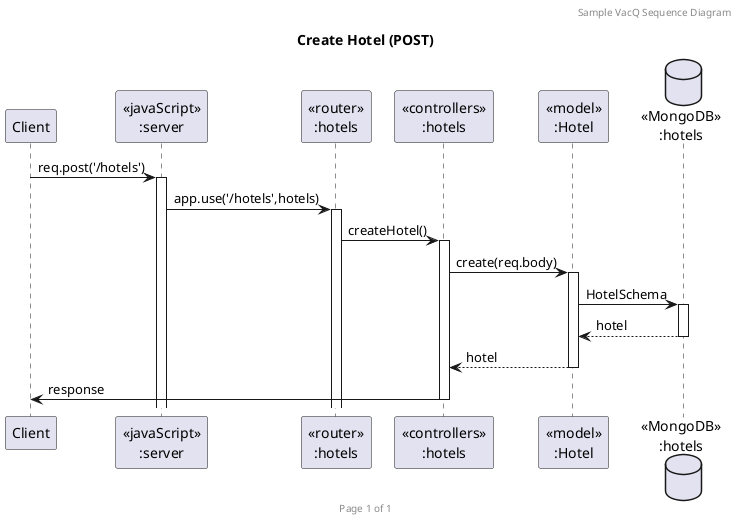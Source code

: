 @startuml Create Hotel (POST)


header Sample VacQ Sequence Diagram
footer Page %page% of %lastpage%
title "Create Hotel (POST)"


participant "Client" as client
participant "<<javaScript>>\n:server" as server
participant "<<router>>\n:hotels" as routerHotels
participant "<<controllers>>\n:hotels" as controllersHotels
participant "<<model>>\n:Hotel" as modelHotel
database "<<MongoDB>>\n:hotels" as HotelsDatabase


client->server ++:req.post('/hotels')
server->routerHotels ++:app.use('/hotels',hotels)
routerHotels -> controllersHotels ++:createHotel()
controllersHotels->modelHotel ++:create(req.body)


modelHotel ->HotelsDatabase ++: HotelSchema
HotelsDatabase --> modelHotel --: hotel
controllersHotels <-- modelHotel --:hotel
controllersHotels->client --:response


@enduml
